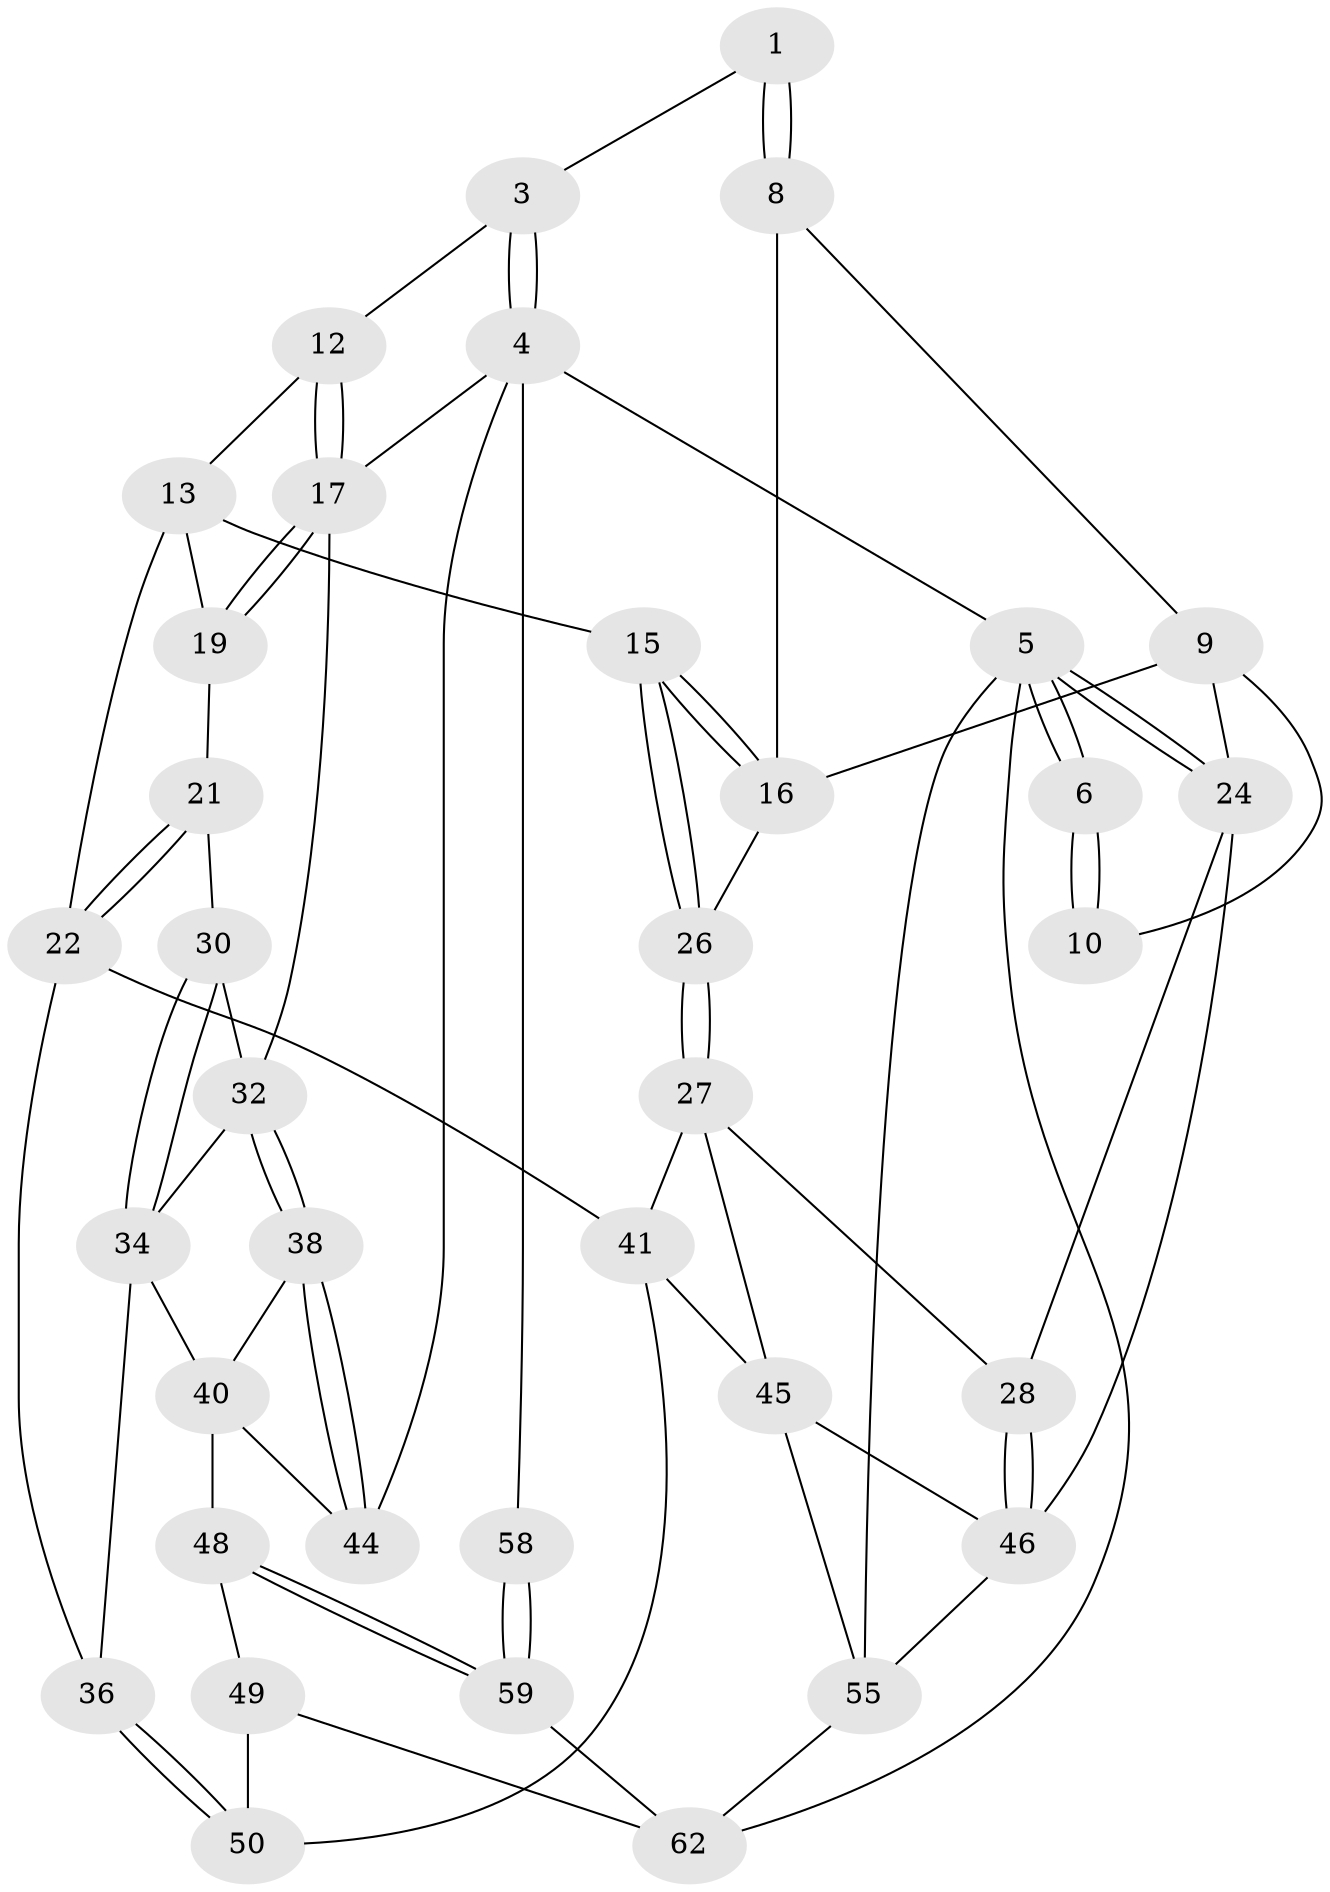 // original degree distribution, {3: 0.046875, 4: 0.234375, 6: 0.234375, 5: 0.484375}
// Generated by graph-tools (version 1.1) at 2025/12/02/27/25 16:12:00]
// undirected, 37 vertices, 81 edges
graph export_dot {
graph [start="1"]
  node [color=gray90,style=filled];
  1 [pos="+0.301759955882784+0",super="+2"];
  3 [pos="+0.6902260781041775+0"];
  4 [pos="+1+0",super="+43"];
  5 [pos="+0+0",super="+56"];
  6 [pos="+0+0",super="+7"];
  8 [pos="+0.21428800375430704+0.11875154149239145",super="+11"];
  9 [pos="+0.10102426809746454+0.21828471830831647",super="+23"];
  10 [pos="+0.07860438839044037+0.10092648954420488"];
  12 [pos="+0.6964376653453682+0"];
  13 [pos="+0.6772212855393099+0.0834138997241527",super="+14"];
  15 [pos="+0.464905295969048+0.3650653147462604"];
  16 [pos="+0.40023122226585517+0.2754984662389761",super="+25"];
  17 [pos="+0.9699876865536319+0.27468337957278544",super="+18"];
  19 [pos="+0.9145755729819756+0.29620591528331525",super="+20"];
  21 [pos="+0.6866405054563158+0.3961260904242521"];
  22 [pos="+0.5367727207523554+0.39140521847455767",super="+37"];
  24 [pos="+0+0.29616431233159113",super="+29"];
  26 [pos="+0.24254748928739586+0.4761452125982365"];
  27 [pos="+0.22041415074291254+0.5160891989623861",super="+42"];
  28 [pos="+0.1370772522196719+0.5403138824932691"];
  30 [pos="+0.7740253164712005+0.4238598556727744",super="+31"];
  32 [pos="+1+0.3169098471132787",super="+33"];
  34 [pos="+0.8233611001629716+0.48983659027263193",super="+35"];
  36 [pos="+0.6341032044515772+0.6179538635733101"];
  38 [pos="+1+0.5126877124710589",super="+39"];
  40 [pos="+0.8805216514992353+0.5903182970262358",super="+47"];
  41 [pos="+0.3738277562092802+0.6974705405193677",super="+53"];
  44 [pos="+1+0.8675538675823683",super="+51"];
  45 [pos="+0.14705692931084316+0.7831466507429743",super="+57"];
  46 [pos="+0.10593593427813486+0.7727444517185704",super="+54"];
  48 [pos="+0.8117063252175247+0.8157686294923132"];
  49 [pos="+0.8056588841099146+0.8158735260437298",super="+61"];
  50 [pos="+0.6287672266848531+0.6999671382644187",super="+52"];
  55 [pos="+0+1",super="+60"];
  58 [pos="+1+1"];
  59 [pos="+0.8631772511141005+0.8845716334841268",super="+64"];
  62 [pos="+0.4990394276886394+1",super="+63"];
  1 -- 8 [weight=2];
  1 -- 8;
  1 -- 3;
  3 -- 4;
  3 -- 4;
  3 -- 12;
  4 -- 5 [weight=2];
  4 -- 17;
  4 -- 58;
  4 -- 44;
  5 -- 6;
  5 -- 6;
  5 -- 24;
  5 -- 24;
  5 -- 62;
  5 -- 55;
  6 -- 10 [weight=2];
  6 -- 10;
  8 -- 9;
  8 -- 16;
  9 -- 10;
  9 -- 24;
  9 -- 16;
  12 -- 13;
  12 -- 17;
  12 -- 17;
  13 -- 19;
  13 -- 22;
  13 -- 15;
  15 -- 16;
  15 -- 16;
  15 -- 26;
  15 -- 26;
  16 -- 26;
  17 -- 19;
  17 -- 19;
  17 -- 32;
  19 -- 21;
  21 -- 22;
  21 -- 22;
  21 -- 30;
  22 -- 41;
  22 -- 36;
  24 -- 28;
  24 -- 46;
  26 -- 27;
  26 -- 27;
  27 -- 28;
  27 -- 41;
  27 -- 45;
  28 -- 46;
  28 -- 46;
  30 -- 34;
  30 -- 34;
  30 -- 32;
  32 -- 38;
  32 -- 38;
  32 -- 34;
  34 -- 40;
  34 -- 36;
  36 -- 50;
  36 -- 50;
  38 -- 44 [weight=2];
  38 -- 44;
  38 -- 40;
  40 -- 48;
  40 -- 44;
  41 -- 50;
  41 -- 45;
  45 -- 46;
  45 -- 55;
  46 -- 55;
  48 -- 49;
  48 -- 59;
  48 -- 59;
  49 -- 50 [weight=2];
  49 -- 62;
  55 -- 62;
  58 -- 59 [weight=2];
  58 -- 59;
  59 -- 62;
}
